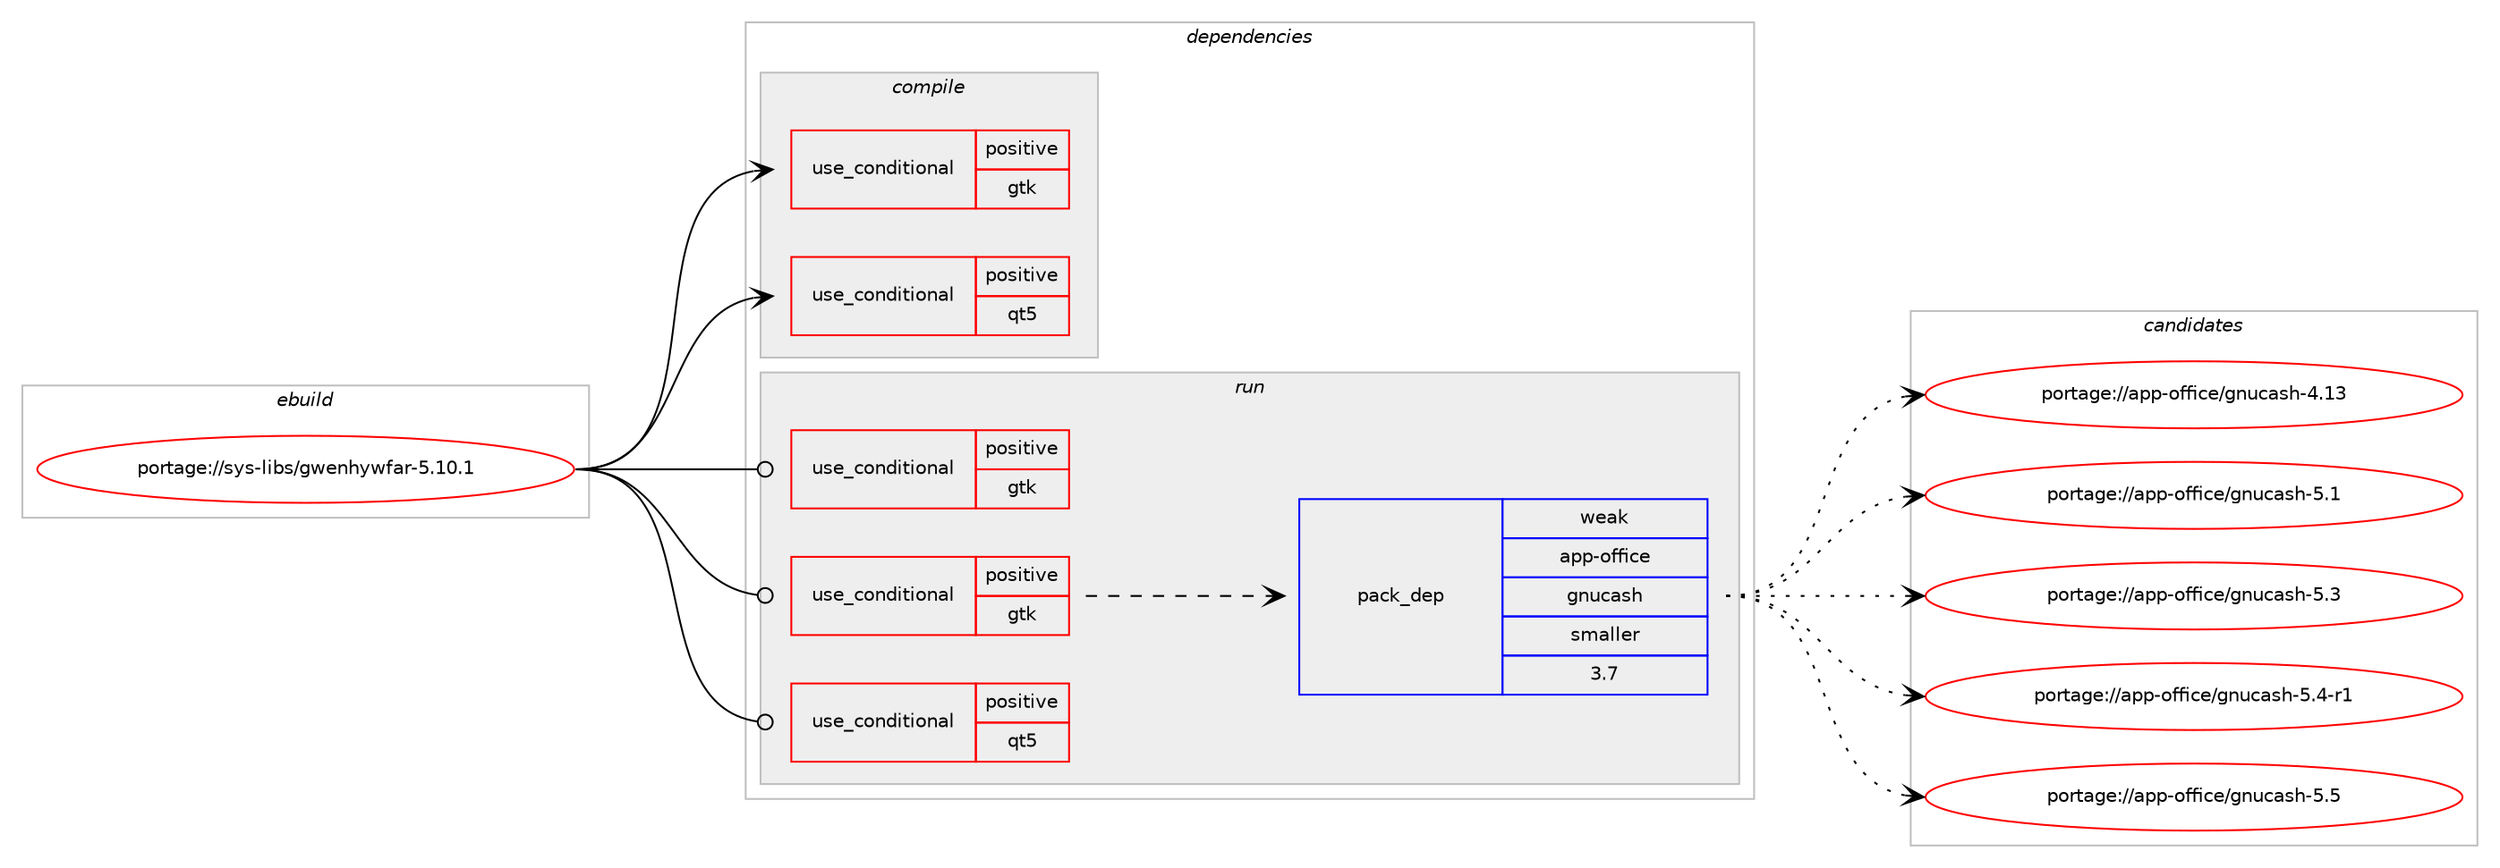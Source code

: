 digraph prolog {

# *************
# Graph options
# *************

newrank=true;
concentrate=true;
compound=true;
graph [rankdir=LR,fontname=Helvetica,fontsize=10,ranksep=1.5];#, ranksep=2.5, nodesep=0.2];
edge  [arrowhead=vee];
node  [fontname=Helvetica,fontsize=10];

# **********
# The ebuild
# **********

subgraph cluster_leftcol {
color=gray;
rank=same;
label=<<i>ebuild</i>>;
id [label="portage://sys-libs/gwenhywfar-5.10.1", color=red, width=4, href="../sys-libs/gwenhywfar-5.10.1.svg"];
}

# ****************
# The dependencies
# ****************

subgraph cluster_midcol {
color=gray;
label=<<i>dependencies</i>>;
subgraph cluster_compile {
fillcolor="#eeeeee";
style=filled;
label=<<i>compile</i>>;
subgraph cond16568 {
dependency24731 [label=<<TABLE BORDER="0" CELLBORDER="1" CELLSPACING="0" CELLPADDING="4"><TR><TD ROWSPAN="3" CELLPADDING="10">use_conditional</TD></TR><TR><TD>positive</TD></TR><TR><TD>gtk</TD></TR></TABLE>>, shape=none, color=red];
# *** BEGIN UNKNOWN DEPENDENCY TYPE (TODO) ***
# dependency24731 -> package_dependency(portage://sys-libs/gwenhywfar-5.10.1,install,no,x11-libs,gtk+,none,[,,],[slot(3)],[])
# *** END UNKNOWN DEPENDENCY TYPE (TODO) ***

}
id:e -> dependency24731:w [weight=20,style="solid",arrowhead="vee"];
subgraph cond16569 {
dependency24732 [label=<<TABLE BORDER="0" CELLBORDER="1" CELLSPACING="0" CELLPADDING="4"><TR><TD ROWSPAN="3" CELLPADDING="10">use_conditional</TD></TR><TR><TD>positive</TD></TR><TR><TD>qt5</TD></TR></TABLE>>, shape=none, color=red];
# *** BEGIN UNKNOWN DEPENDENCY TYPE (TODO) ***
# dependency24732 -> package_dependency(portage://sys-libs/gwenhywfar-5.10.1,install,no,dev-qt,qtconcurrent,none,[,,],[slot(5)],[])
# *** END UNKNOWN DEPENDENCY TYPE (TODO) ***

# *** BEGIN UNKNOWN DEPENDENCY TYPE (TODO) ***
# dependency24732 -> package_dependency(portage://sys-libs/gwenhywfar-5.10.1,install,no,dev-qt,qtcore,none,[,,],[slot(5)],[])
# *** END UNKNOWN DEPENDENCY TYPE (TODO) ***

# *** BEGIN UNKNOWN DEPENDENCY TYPE (TODO) ***
# dependency24732 -> package_dependency(portage://sys-libs/gwenhywfar-5.10.1,install,no,dev-qt,qtdbus,none,[,,],[slot(5)],[])
# *** END UNKNOWN DEPENDENCY TYPE (TODO) ***

# *** BEGIN UNKNOWN DEPENDENCY TYPE (TODO) ***
# dependency24732 -> package_dependency(portage://sys-libs/gwenhywfar-5.10.1,install,no,dev-qt,qtgui,none,[,,],[slot(5)],[])
# *** END UNKNOWN DEPENDENCY TYPE (TODO) ***

# *** BEGIN UNKNOWN DEPENDENCY TYPE (TODO) ***
# dependency24732 -> package_dependency(portage://sys-libs/gwenhywfar-5.10.1,install,no,dev-qt,qtnetwork,none,[,,],[slot(5)],[])
# *** END UNKNOWN DEPENDENCY TYPE (TODO) ***

# *** BEGIN UNKNOWN DEPENDENCY TYPE (TODO) ***
# dependency24732 -> package_dependency(portage://sys-libs/gwenhywfar-5.10.1,install,no,dev-qt,qtopengl,none,[,,],[slot(5)],[])
# *** END UNKNOWN DEPENDENCY TYPE (TODO) ***

# *** BEGIN UNKNOWN DEPENDENCY TYPE (TODO) ***
# dependency24732 -> package_dependency(portage://sys-libs/gwenhywfar-5.10.1,install,no,dev-qt,qtprintsupport,none,[,,],[slot(5)],[])
# *** END UNKNOWN DEPENDENCY TYPE (TODO) ***

# *** BEGIN UNKNOWN DEPENDENCY TYPE (TODO) ***
# dependency24732 -> package_dependency(portage://sys-libs/gwenhywfar-5.10.1,install,no,dev-qt,qtsql,none,[,,],[slot(5)],[])
# *** END UNKNOWN DEPENDENCY TYPE (TODO) ***

# *** BEGIN UNKNOWN DEPENDENCY TYPE (TODO) ***
# dependency24732 -> package_dependency(portage://sys-libs/gwenhywfar-5.10.1,install,no,dev-qt,qtwidgets,none,[,,],[slot(5)],[])
# *** END UNKNOWN DEPENDENCY TYPE (TODO) ***

# *** BEGIN UNKNOWN DEPENDENCY TYPE (TODO) ***
# dependency24732 -> package_dependency(portage://sys-libs/gwenhywfar-5.10.1,install,no,dev-qt,qtxml,none,[,,],[slot(5)],[])
# *** END UNKNOWN DEPENDENCY TYPE (TODO) ***

}
id:e -> dependency24732:w [weight=20,style="solid",arrowhead="vee"];
# *** BEGIN UNKNOWN DEPENDENCY TYPE (TODO) ***
# id -> package_dependency(portage://sys-libs/gwenhywfar-5.10.1,install,no,dev-libs,libgcrypt,none,[,,],[slot(0),equal],[])
# *** END UNKNOWN DEPENDENCY TYPE (TODO) ***

# *** BEGIN UNKNOWN DEPENDENCY TYPE (TODO) ***
# id -> package_dependency(portage://sys-libs/gwenhywfar-5.10.1,install,no,dev-libs,libgpg-error,none,[,,],[],[])
# *** END UNKNOWN DEPENDENCY TYPE (TODO) ***

# *** BEGIN UNKNOWN DEPENDENCY TYPE (TODO) ***
# id -> package_dependency(portage://sys-libs/gwenhywfar-5.10.1,install,no,dev-libs,libxml2,none,[,,],[slot(2)],[])
# *** END UNKNOWN DEPENDENCY TYPE (TODO) ***

# *** BEGIN UNKNOWN DEPENDENCY TYPE (TODO) ***
# id -> package_dependency(portage://sys-libs/gwenhywfar-5.10.1,install,no,dev-libs,openssl,none,[,,],[slot(0),equal],[])
# *** END UNKNOWN DEPENDENCY TYPE (TODO) ***

# *** BEGIN UNKNOWN DEPENDENCY TYPE (TODO) ***
# id -> package_dependency(portage://sys-libs/gwenhywfar-5.10.1,install,no,net-libs,gnutls,none,[,,],any_same_slot,[])
# *** END UNKNOWN DEPENDENCY TYPE (TODO) ***

# *** BEGIN UNKNOWN DEPENDENCY TYPE (TODO) ***
# id -> package_dependency(portage://sys-libs/gwenhywfar-5.10.1,install,no,virtual,libiconv,none,[,,],[],[])
# *** END UNKNOWN DEPENDENCY TYPE (TODO) ***

# *** BEGIN UNKNOWN DEPENDENCY TYPE (TODO) ***
# id -> package_dependency(portage://sys-libs/gwenhywfar-5.10.1,install,no,virtual,libintl,none,[,,],[],[])
# *** END UNKNOWN DEPENDENCY TYPE (TODO) ***

# *** BEGIN UNKNOWN DEPENDENCY TYPE (TODO) ***
# id -> package_dependency(portage://sys-libs/gwenhywfar-5.10.1,install,no,virtual,opengl,none,[,,],[],[])
# *** END UNKNOWN DEPENDENCY TYPE (TODO) ***

}
subgraph cluster_compileandrun {
fillcolor="#eeeeee";
style=filled;
label=<<i>compile and run</i>>;
}
subgraph cluster_run {
fillcolor="#eeeeee";
style=filled;
label=<<i>run</i>>;
subgraph cond16570 {
dependency24733 [label=<<TABLE BORDER="0" CELLBORDER="1" CELLSPACING="0" CELLPADDING="4"><TR><TD ROWSPAN="3" CELLPADDING="10">use_conditional</TD></TR><TR><TD>positive</TD></TR><TR><TD>gtk</TD></TR></TABLE>>, shape=none, color=red];
# *** BEGIN UNKNOWN DEPENDENCY TYPE (TODO) ***
# dependency24733 -> package_dependency(portage://sys-libs/gwenhywfar-5.10.1,run,no,x11-libs,gtk+,none,[,,],[slot(3)],[])
# *** END UNKNOWN DEPENDENCY TYPE (TODO) ***

}
id:e -> dependency24733:w [weight=20,style="solid",arrowhead="odot"];
subgraph cond16571 {
dependency24734 [label=<<TABLE BORDER="0" CELLBORDER="1" CELLSPACING="0" CELLPADDING="4"><TR><TD ROWSPAN="3" CELLPADDING="10">use_conditional</TD></TR><TR><TD>positive</TD></TR><TR><TD>gtk</TD></TR></TABLE>>, shape=none, color=red];
subgraph pack7959 {
dependency24735 [label=<<TABLE BORDER="0" CELLBORDER="1" CELLSPACING="0" CELLPADDING="4" WIDTH="220"><TR><TD ROWSPAN="6" CELLPADDING="30">pack_dep</TD></TR><TR><TD WIDTH="110">weak</TD></TR><TR><TD>app-office</TD></TR><TR><TD>gnucash</TD></TR><TR><TD>smaller</TD></TR><TR><TD>3.7</TD></TR></TABLE>>, shape=none, color=blue];
}
dependency24734:e -> dependency24735:w [weight=20,style="dashed",arrowhead="vee"];
}
id:e -> dependency24734:w [weight=20,style="solid",arrowhead="odot"];
subgraph cond16572 {
dependency24736 [label=<<TABLE BORDER="0" CELLBORDER="1" CELLSPACING="0" CELLPADDING="4"><TR><TD ROWSPAN="3" CELLPADDING="10">use_conditional</TD></TR><TR><TD>positive</TD></TR><TR><TD>qt5</TD></TR></TABLE>>, shape=none, color=red];
# *** BEGIN UNKNOWN DEPENDENCY TYPE (TODO) ***
# dependency24736 -> package_dependency(portage://sys-libs/gwenhywfar-5.10.1,run,no,dev-qt,qtconcurrent,none,[,,],[slot(5)],[])
# *** END UNKNOWN DEPENDENCY TYPE (TODO) ***

# *** BEGIN UNKNOWN DEPENDENCY TYPE (TODO) ***
# dependency24736 -> package_dependency(portage://sys-libs/gwenhywfar-5.10.1,run,no,dev-qt,qtcore,none,[,,],[slot(5)],[])
# *** END UNKNOWN DEPENDENCY TYPE (TODO) ***

# *** BEGIN UNKNOWN DEPENDENCY TYPE (TODO) ***
# dependency24736 -> package_dependency(portage://sys-libs/gwenhywfar-5.10.1,run,no,dev-qt,qtdbus,none,[,,],[slot(5)],[])
# *** END UNKNOWN DEPENDENCY TYPE (TODO) ***

# *** BEGIN UNKNOWN DEPENDENCY TYPE (TODO) ***
# dependency24736 -> package_dependency(portage://sys-libs/gwenhywfar-5.10.1,run,no,dev-qt,qtgui,none,[,,],[slot(5)],[])
# *** END UNKNOWN DEPENDENCY TYPE (TODO) ***

# *** BEGIN UNKNOWN DEPENDENCY TYPE (TODO) ***
# dependency24736 -> package_dependency(portage://sys-libs/gwenhywfar-5.10.1,run,no,dev-qt,qtnetwork,none,[,,],[slot(5)],[])
# *** END UNKNOWN DEPENDENCY TYPE (TODO) ***

# *** BEGIN UNKNOWN DEPENDENCY TYPE (TODO) ***
# dependency24736 -> package_dependency(portage://sys-libs/gwenhywfar-5.10.1,run,no,dev-qt,qtopengl,none,[,,],[slot(5)],[])
# *** END UNKNOWN DEPENDENCY TYPE (TODO) ***

# *** BEGIN UNKNOWN DEPENDENCY TYPE (TODO) ***
# dependency24736 -> package_dependency(portage://sys-libs/gwenhywfar-5.10.1,run,no,dev-qt,qtprintsupport,none,[,,],[slot(5)],[])
# *** END UNKNOWN DEPENDENCY TYPE (TODO) ***

# *** BEGIN UNKNOWN DEPENDENCY TYPE (TODO) ***
# dependency24736 -> package_dependency(portage://sys-libs/gwenhywfar-5.10.1,run,no,dev-qt,qtsql,none,[,,],[slot(5)],[])
# *** END UNKNOWN DEPENDENCY TYPE (TODO) ***

# *** BEGIN UNKNOWN DEPENDENCY TYPE (TODO) ***
# dependency24736 -> package_dependency(portage://sys-libs/gwenhywfar-5.10.1,run,no,dev-qt,qtwidgets,none,[,,],[slot(5)],[])
# *** END UNKNOWN DEPENDENCY TYPE (TODO) ***

# *** BEGIN UNKNOWN DEPENDENCY TYPE (TODO) ***
# dependency24736 -> package_dependency(portage://sys-libs/gwenhywfar-5.10.1,run,no,dev-qt,qtxml,none,[,,],[slot(5)],[])
# *** END UNKNOWN DEPENDENCY TYPE (TODO) ***

}
id:e -> dependency24736:w [weight=20,style="solid",arrowhead="odot"];
# *** BEGIN UNKNOWN DEPENDENCY TYPE (TODO) ***
# id -> package_dependency(portage://sys-libs/gwenhywfar-5.10.1,run,no,dev-libs,libgcrypt,none,[,,],[slot(0),equal],[])
# *** END UNKNOWN DEPENDENCY TYPE (TODO) ***

# *** BEGIN UNKNOWN DEPENDENCY TYPE (TODO) ***
# id -> package_dependency(portage://sys-libs/gwenhywfar-5.10.1,run,no,dev-libs,libgpg-error,none,[,,],[],[])
# *** END UNKNOWN DEPENDENCY TYPE (TODO) ***

# *** BEGIN UNKNOWN DEPENDENCY TYPE (TODO) ***
# id -> package_dependency(portage://sys-libs/gwenhywfar-5.10.1,run,no,dev-libs,libxml2,none,[,,],[slot(2)],[])
# *** END UNKNOWN DEPENDENCY TYPE (TODO) ***

# *** BEGIN UNKNOWN DEPENDENCY TYPE (TODO) ***
# id -> package_dependency(portage://sys-libs/gwenhywfar-5.10.1,run,no,dev-libs,openssl,none,[,,],[slot(0),equal],[])
# *** END UNKNOWN DEPENDENCY TYPE (TODO) ***

# *** BEGIN UNKNOWN DEPENDENCY TYPE (TODO) ***
# id -> package_dependency(portage://sys-libs/gwenhywfar-5.10.1,run,no,net-libs,gnutls,none,[,,],any_same_slot,[])
# *** END UNKNOWN DEPENDENCY TYPE (TODO) ***

# *** BEGIN UNKNOWN DEPENDENCY TYPE (TODO) ***
# id -> package_dependency(portage://sys-libs/gwenhywfar-5.10.1,run,no,virtual,libiconv,none,[,,],[],[])
# *** END UNKNOWN DEPENDENCY TYPE (TODO) ***

# *** BEGIN UNKNOWN DEPENDENCY TYPE (TODO) ***
# id -> package_dependency(portage://sys-libs/gwenhywfar-5.10.1,run,no,virtual,libintl,none,[,,],[],[])
# *** END UNKNOWN DEPENDENCY TYPE (TODO) ***

# *** BEGIN UNKNOWN DEPENDENCY TYPE (TODO) ***
# id -> package_dependency(portage://sys-libs/gwenhywfar-5.10.1,run,no,virtual,opengl,none,[,,],[],[])
# *** END UNKNOWN DEPENDENCY TYPE (TODO) ***

}
}

# **************
# The candidates
# **************

subgraph cluster_choices {
rank=same;
color=gray;
label=<<i>candidates</i>>;

subgraph choice7959 {
color=black;
nodesep=1;
choice9711211245111102102105991014710311011799971151044552464951 [label="portage://app-office/gnucash-4.13", color=red, width=4,href="../app-office/gnucash-4.13.svg"];
choice97112112451111021021059910147103110117999711510445534649 [label="portage://app-office/gnucash-5.1", color=red, width=4,href="../app-office/gnucash-5.1.svg"];
choice97112112451111021021059910147103110117999711510445534651 [label="portage://app-office/gnucash-5.3", color=red, width=4,href="../app-office/gnucash-5.3.svg"];
choice971121124511110210210599101471031101179997115104455346524511449 [label="portage://app-office/gnucash-5.4-r1", color=red, width=4,href="../app-office/gnucash-5.4-r1.svg"];
choice97112112451111021021059910147103110117999711510445534653 [label="portage://app-office/gnucash-5.5", color=red, width=4,href="../app-office/gnucash-5.5.svg"];
dependency24735:e -> choice9711211245111102102105991014710311011799971151044552464951:w [style=dotted,weight="100"];
dependency24735:e -> choice97112112451111021021059910147103110117999711510445534649:w [style=dotted,weight="100"];
dependency24735:e -> choice97112112451111021021059910147103110117999711510445534651:w [style=dotted,weight="100"];
dependency24735:e -> choice971121124511110210210599101471031101179997115104455346524511449:w [style=dotted,weight="100"];
dependency24735:e -> choice97112112451111021021059910147103110117999711510445534653:w [style=dotted,weight="100"];
}
}

}
